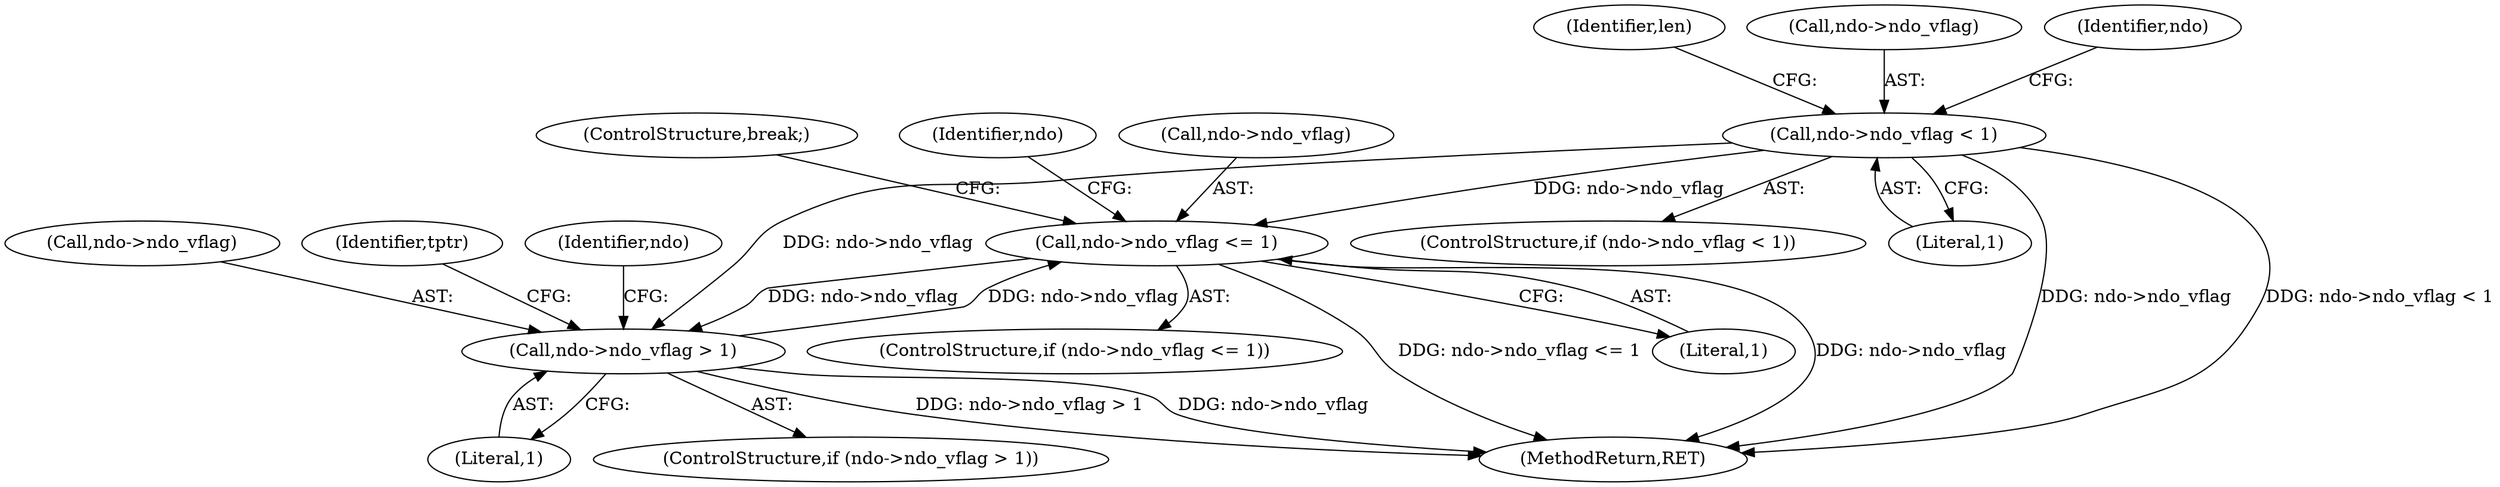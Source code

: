 digraph "0_tcpdump_de981e6070d168b58ec1bb0713ded77ed4ad87f4@pointer" {
"1000155" [label="(Call,ndo->ndo_vflag < 1)"];
"1001257" [label="(Call,ndo->ndo_vflag <= 1)"];
"1001269" [label="(Call,ndo->ndo_vflag > 1)"];
"1001297" [label="(MethodReturn,RET)"];
"1001273" [label="(Literal,1)"];
"1001261" [label="(Literal,1)"];
"1001286" [label="(Identifier,tptr)"];
"1001257" [label="(Call,ndo->ndo_vflag <= 1)"];
"1000177" [label="(Identifier,len)"];
"1001275" [label="(Identifier,ndo)"];
"1000154" [label="(ControlStructure,if (ndo->ndo_vflag < 1))"];
"1001268" [label="(ControlStructure,if (ndo->ndo_vflag > 1))"];
"1001269" [label="(Call,ndo->ndo_vflag > 1)"];
"1001263" [label="(Identifier,ndo)"];
"1000156" [label="(Call,ndo->ndo_vflag)"];
"1001258" [label="(Call,ndo->ndo_vflag)"];
"1000155" [label="(Call,ndo->ndo_vflag < 1)"];
"1001267" [label="(ControlStructure,break;)"];
"1000159" [label="(Literal,1)"];
"1001270" [label="(Call,ndo->ndo_vflag)"];
"1001256" [label="(ControlStructure,if (ndo->ndo_vflag <= 1))"];
"1000163" [label="(Identifier,ndo)"];
"1000155" -> "1000154"  [label="AST: "];
"1000155" -> "1000159"  [label="CFG: "];
"1000156" -> "1000155"  [label="AST: "];
"1000159" -> "1000155"  [label="AST: "];
"1000163" -> "1000155"  [label="CFG: "];
"1000177" -> "1000155"  [label="CFG: "];
"1000155" -> "1001297"  [label="DDG: ndo->ndo_vflag < 1"];
"1000155" -> "1001297"  [label="DDG: ndo->ndo_vflag"];
"1000155" -> "1001257"  [label="DDG: ndo->ndo_vflag"];
"1000155" -> "1001269"  [label="DDG: ndo->ndo_vflag"];
"1001257" -> "1001256"  [label="AST: "];
"1001257" -> "1001261"  [label="CFG: "];
"1001258" -> "1001257"  [label="AST: "];
"1001261" -> "1001257"  [label="AST: "];
"1001263" -> "1001257"  [label="CFG: "];
"1001267" -> "1001257"  [label="CFG: "];
"1001257" -> "1001297"  [label="DDG: ndo->ndo_vflag"];
"1001257" -> "1001297"  [label="DDG: ndo->ndo_vflag <= 1"];
"1001269" -> "1001257"  [label="DDG: ndo->ndo_vflag"];
"1001257" -> "1001269"  [label="DDG: ndo->ndo_vflag"];
"1001269" -> "1001268"  [label="AST: "];
"1001269" -> "1001273"  [label="CFG: "];
"1001270" -> "1001269"  [label="AST: "];
"1001273" -> "1001269"  [label="AST: "];
"1001275" -> "1001269"  [label="CFG: "];
"1001286" -> "1001269"  [label="CFG: "];
"1001269" -> "1001297"  [label="DDG: ndo->ndo_vflag"];
"1001269" -> "1001297"  [label="DDG: ndo->ndo_vflag > 1"];
}
